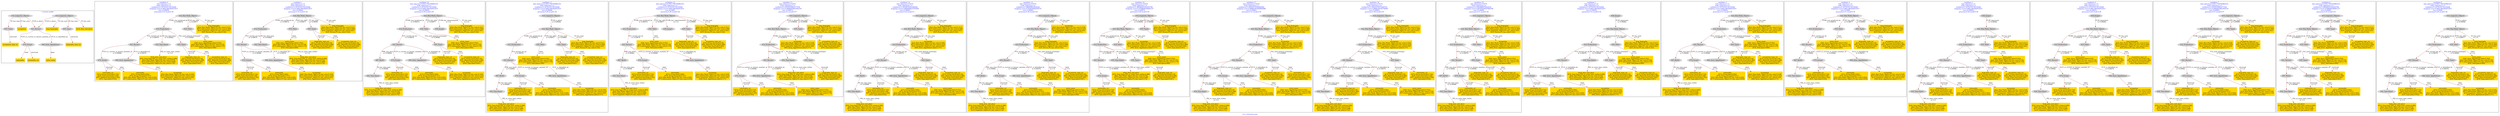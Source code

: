 digraph n0 {
fontcolor="blue"
remincross="true"
label="s11-s-19-artists.json"
subgraph cluster_0 {
label="1-correct model"
n2[style="filled",color="white",fillcolor="lightgray",label="E21_Person1"];
n3[style="filled",color="white",fillcolor="lightgray",label="E74_Group1"];
n4[style="filled",color="white",fillcolor="lightgray",label="E82_Actor_Appellation1"];
n5[style="filled",color="white",fillcolor="lightgray",label="E33_Linguistic_Object1"];
n6[style="filled",color="white",fillcolor="lightgray",label="E55_Type1"];
n7[shape="plaintext",style="filled",fillcolor="gold",label="birth_data_and_place"];
n8[shape="plaintext",style="filled",fillcolor="gold",label="long_biography"];
n9[style="filled",color="white",fillcolor="lightgray",label="E33_Linguistic_Object2"];
n10[style="filled",color="white",fillcolor="lightgray",label="E55_Type2"];
n11[shape="plaintext",style="filled",fillcolor="gold",label="occupation"];
n12[shape="plaintext",style="filled",fillcolor="gold",label="biography_type_uri"];
n13[shape="plaintext",style="filled",fillcolor="gold",label="occupation_type_uri"];
n14[shape="plaintext",style="filled",fillcolor="gold",label="nationality_uri"];
n15[shape="plaintext",style="filled",fillcolor="gold",label="nationality"];
n16[shape="plaintext",style="filled",fillcolor="gold",label="artist_name"];
}
subgraph cluster_1 {
label="candidate 0\nlink coherence:1.0\nnode coherence:1.0\nconfidence:0.3274153176155446\nmapping score:0.4841384392051815\ncost:14.99856\n-precision:0.33-recall:0.36"
n18[style="filled",color="white",fillcolor="lightgray",label="E12_Production1"];
n19[style="filled",color="white",fillcolor="lightgray",label="E21_Person1"];
n20[style="filled",color="white",fillcolor="lightgray",label="E52_Time-Span2"];
n21[style="filled",color="white",fillcolor="lightgray",label="E55_Type1"];
n22[style="filled",color="white",fillcolor="lightgray",label="E74_Group1"];
n23[style="filled",color="white",fillcolor="lightgray",label="E82_Actor_Appellation1"];
n24[style="filled",color="white",fillcolor="lightgray",label="E22_Man-Made_Object1"];
n25[style="filled",color="white",fillcolor="lightgray",label="E35_Title1"];
n26[shape="plaintext",style="filled",fillcolor="gold",label="biography_type_uri\n[E74_Group,classLink,0.34]\n[E57_Material,classLink,0.308]\n[E55_Type,classLink,0.305]\n[E55_Type,label,0.047]"];
n27[shape="plaintext",style="filled",fillcolor="gold",label="nationality_uri\n[E74_Group,classLink,0.716]\n[E55_Type,classLink,0.148]\n[E57_Material,classLink,0.104]\n[E55_Type,label,0.032]"];
n28[shape="plaintext",style="filled",fillcolor="gold",label="occupation\n[E22_Man-Made_Object,P3_has_note,0.318]\n[E73_Information_Object,P3_has_note,0.312]\n[E33_Linguistic_Object,P3_has_note,0.193]\n[E82_Actor_Appellation,label,0.177]"];
n29[shape="plaintext",style="filled",fillcolor="gold",label="occupation_type_uri\n[E74_Group,classLink,0.34]\n[E57_Material,classLink,0.308]\n[E55_Type,classLink,0.305]\n[E55_Type,label,0.047]"];
n30[shape="plaintext",style="filled",fillcolor="gold",label="long_biography\n[E22_Man-Made_Object,P3_has_note,0.311]\n[E73_Information_Object,P3_has_note,0.306]\n[E33_Linguistic_Object,P3_has_note,0.241]\n[E21_Person,P3_has_note,0.142]"];
n31[shape="plaintext",style="filled",fillcolor="gold",label="nationality\n[E74_Group,label,0.682]\n[E74_Group,classLink,0.211]\n[E22_Man-Made_Object,P3_has_note,0.054]\n[E73_Information_Object,P3_has_note,0.053]"];
n32[shape="plaintext",style="filled",fillcolor="gold",label="artist_name\n[E82_Actor_Appellation,label,0.552]\n[E22_Man-Made_Object,P3_has_note,0.179]\n[E73_Information_Object,P3_has_note,0.175]\n[E35_Title,label,0.095]"];
n33[shape="plaintext",style="filled",fillcolor="gold",label="birth_data_and_place\n[E52_Time-Span,P82_at_some_time_within,0.286]\n[E22_Man-Made_Object,P3_has_note,0.274]\n[E73_Information_Object,P3_has_note,0.268]\n[E33_Linguistic_Object,P3_has_note,0.172]"];
}
subgraph cluster_2 {
label="candidate 1\nlink coherence:1.0\nnode coherence:1.0\nconfidence:0.3274153176155446\nmapping score:0.4841384392051815\ncost:14.99862\n-precision:0.33-recall:0.36"
n35[style="filled",color="white",fillcolor="lightgray",label="E12_Production1"];
n36[style="filled",color="white",fillcolor="lightgray",label="E21_Person1"];
n37[style="filled",color="white",fillcolor="lightgray",label="E52_Time-Span2"];
n38[style="filled",color="white",fillcolor="lightgray",label="E74_Group1"];
n39[style="filled",color="white",fillcolor="lightgray",label="E82_Actor_Appellation1"];
n40[style="filled",color="white",fillcolor="lightgray",label="E22_Man-Made_Object1"];
n41[style="filled",color="white",fillcolor="lightgray",label="E35_Title1"];
n42[style="filled",color="white",fillcolor="lightgray",label="E55_Type2"];
n43[shape="plaintext",style="filled",fillcolor="gold",label="biography_type_uri\n[E74_Group,classLink,0.34]\n[E57_Material,classLink,0.308]\n[E55_Type,classLink,0.305]\n[E55_Type,label,0.047]"];
n44[shape="plaintext",style="filled",fillcolor="gold",label="nationality_uri\n[E74_Group,classLink,0.716]\n[E55_Type,classLink,0.148]\n[E57_Material,classLink,0.104]\n[E55_Type,label,0.032]"];
n45[shape="plaintext",style="filled",fillcolor="gold",label="occupation\n[E22_Man-Made_Object,P3_has_note,0.318]\n[E73_Information_Object,P3_has_note,0.312]\n[E33_Linguistic_Object,P3_has_note,0.193]\n[E82_Actor_Appellation,label,0.177]"];
n46[shape="plaintext",style="filled",fillcolor="gold",label="long_biography\n[E22_Man-Made_Object,P3_has_note,0.311]\n[E73_Information_Object,P3_has_note,0.306]\n[E33_Linguistic_Object,P3_has_note,0.241]\n[E21_Person,P3_has_note,0.142]"];
n47[shape="plaintext",style="filled",fillcolor="gold",label="nationality\n[E74_Group,label,0.682]\n[E74_Group,classLink,0.211]\n[E22_Man-Made_Object,P3_has_note,0.054]\n[E73_Information_Object,P3_has_note,0.053]"];
n48[shape="plaintext",style="filled",fillcolor="gold",label="artist_name\n[E82_Actor_Appellation,label,0.552]\n[E22_Man-Made_Object,P3_has_note,0.179]\n[E73_Information_Object,P3_has_note,0.175]\n[E35_Title,label,0.095]"];
n49[shape="plaintext",style="filled",fillcolor="gold",label="birth_data_and_place\n[E52_Time-Span,P82_at_some_time_within,0.286]\n[E22_Man-Made_Object,P3_has_note,0.274]\n[E73_Information_Object,P3_has_note,0.268]\n[E33_Linguistic_Object,P3_has_note,0.172]"];
n50[shape="plaintext",style="filled",fillcolor="gold",label="occupation_type_uri\n[E74_Group,classLink,0.34]\n[E57_Material,classLink,0.308]\n[E55_Type,classLink,0.305]\n[E55_Type,label,0.047]"];
}
subgraph cluster_3 {
label="candidate 10\nlink coherence:0.9411764705882353\nnode coherence:1.0\nconfidence:0.3274153176155446\nmapping score:0.4841384392051815\ncost:16.99844\n-precision:0.29-recall:0.36"
n52[style="filled",color="white",fillcolor="lightgray",label="E12_Production1"];
n53[style="filled",color="white",fillcolor="lightgray",label="E21_Person1"];
n54[style="filled",color="white",fillcolor="lightgray",label="E55_Type1"];
n55[style="filled",color="white",fillcolor="lightgray",label="E67_Birth1"];
n56[style="filled",color="white",fillcolor="lightgray",label="E74_Group1"];
n57[style="filled",color="white",fillcolor="lightgray",label="E82_Actor_Appellation1"];
n58[style="filled",color="white",fillcolor="lightgray",label="E22_Man-Made_Object1"];
n59[style="filled",color="white",fillcolor="lightgray",label="E35_Title1"];
n60[style="filled",color="white",fillcolor="lightgray",label="E38_Image1"];
n61[style="filled",color="white",fillcolor="lightgray",label="E52_Time-Span1"];
n62[shape="plaintext",style="filled",fillcolor="gold",label="biography_type_uri\n[E74_Group,classLink,0.34]\n[E57_Material,classLink,0.308]\n[E55_Type,classLink,0.305]\n[E55_Type,label,0.047]"];
n63[shape="plaintext",style="filled",fillcolor="gold",label="birth_data_and_place\n[E52_Time-Span,P82_at_some_time_within,0.286]\n[E22_Man-Made_Object,P3_has_note,0.274]\n[E73_Information_Object,P3_has_note,0.268]\n[E33_Linguistic_Object,P3_has_note,0.172]"];
n64[shape="plaintext",style="filled",fillcolor="gold",label="nationality_uri\n[E74_Group,classLink,0.716]\n[E55_Type,classLink,0.148]\n[E57_Material,classLink,0.104]\n[E55_Type,label,0.032]"];
n65[shape="plaintext",style="filled",fillcolor="gold",label="occupation\n[E22_Man-Made_Object,P3_has_note,0.318]\n[E73_Information_Object,P3_has_note,0.312]\n[E33_Linguistic_Object,P3_has_note,0.193]\n[E82_Actor_Appellation,label,0.177]"];
n66[shape="plaintext",style="filled",fillcolor="gold",label="occupation_type_uri\n[E74_Group,classLink,0.34]\n[E57_Material,classLink,0.308]\n[E55_Type,classLink,0.305]\n[E55_Type,label,0.047]"];
n67[shape="plaintext",style="filled",fillcolor="gold",label="long_biography\n[E22_Man-Made_Object,P3_has_note,0.311]\n[E73_Information_Object,P3_has_note,0.306]\n[E33_Linguistic_Object,P3_has_note,0.241]\n[E21_Person,P3_has_note,0.142]"];
n68[shape="plaintext",style="filled",fillcolor="gold",label="nationality\n[E74_Group,label,0.682]\n[E74_Group,classLink,0.211]\n[E22_Man-Made_Object,P3_has_note,0.054]\n[E73_Information_Object,P3_has_note,0.053]"];
n69[shape="plaintext",style="filled",fillcolor="gold",label="artist_name\n[E82_Actor_Appellation,label,0.552]\n[E22_Man-Made_Object,P3_has_note,0.179]\n[E73_Information_Object,P3_has_note,0.175]\n[E35_Title,label,0.095]"];
}
subgraph cluster_4 {
label="candidate 11\nlink coherence:0.9411764705882353\nnode coherence:1.0\nconfidence:0.3274153176155446\nmapping score:0.4841384392051815\ncost:16.99846\n-precision:0.29-recall:0.36"
n71[style="filled",color="white",fillcolor="lightgray",label="E12_Production1"];
n72[style="filled",color="white",fillcolor="lightgray",label="E21_Person1"];
n73[style="filled",color="white",fillcolor="lightgray",label="E67_Birth1"];
n74[style="filled",color="white",fillcolor="lightgray",label="E74_Group1"];
n75[style="filled",color="white",fillcolor="lightgray",label="E82_Actor_Appellation1"];
n76[style="filled",color="white",fillcolor="lightgray",label="E22_Man-Made_Object1"];
n77[style="filled",color="white",fillcolor="lightgray",label="E35_Title1"];
n78[style="filled",color="white",fillcolor="lightgray",label="E55_Type2"];
n79[style="filled",color="white",fillcolor="lightgray",label="E33_Linguistic_Object2"];
n80[style="filled",color="white",fillcolor="lightgray",label="E52_Time-Span1"];
n81[shape="plaintext",style="filled",fillcolor="gold",label="biography_type_uri\n[E74_Group,classLink,0.34]\n[E57_Material,classLink,0.308]\n[E55_Type,classLink,0.305]\n[E55_Type,label,0.047]"];
n82[shape="plaintext",style="filled",fillcolor="gold",label="birth_data_and_place\n[E52_Time-Span,P82_at_some_time_within,0.286]\n[E22_Man-Made_Object,P3_has_note,0.274]\n[E73_Information_Object,P3_has_note,0.268]\n[E33_Linguistic_Object,P3_has_note,0.172]"];
n83[shape="plaintext",style="filled",fillcolor="gold",label="nationality_uri\n[E74_Group,classLink,0.716]\n[E55_Type,classLink,0.148]\n[E57_Material,classLink,0.104]\n[E55_Type,label,0.032]"];
n84[shape="plaintext",style="filled",fillcolor="gold",label="occupation\n[E22_Man-Made_Object,P3_has_note,0.318]\n[E73_Information_Object,P3_has_note,0.312]\n[E33_Linguistic_Object,P3_has_note,0.193]\n[E82_Actor_Appellation,label,0.177]"];
n85[shape="plaintext",style="filled",fillcolor="gold",label="long_biography\n[E22_Man-Made_Object,P3_has_note,0.311]\n[E73_Information_Object,P3_has_note,0.306]\n[E33_Linguistic_Object,P3_has_note,0.241]\n[E21_Person,P3_has_note,0.142]"];
n86[shape="plaintext",style="filled",fillcolor="gold",label="nationality\n[E74_Group,label,0.682]\n[E74_Group,classLink,0.211]\n[E22_Man-Made_Object,P3_has_note,0.054]\n[E73_Information_Object,P3_has_note,0.053]"];
n87[shape="plaintext",style="filled",fillcolor="gold",label="artist_name\n[E82_Actor_Appellation,label,0.552]\n[E22_Man-Made_Object,P3_has_note,0.179]\n[E73_Information_Object,P3_has_note,0.175]\n[E35_Title,label,0.095]"];
n88[shape="plaintext",style="filled",fillcolor="gold",label="occupation_type_uri\n[E74_Group,classLink,0.34]\n[E57_Material,classLink,0.308]\n[E55_Type,classLink,0.305]\n[E55_Type,label,0.047]"];
}
subgraph cluster_5 {
label="candidate 12\nlink coherence:0.9411764705882353\nnode coherence:1.0\nconfidence:0.3274153176155446\nmapping score:0.4841384392051815\ncost:16.9985\n-precision:0.29-recall:0.36"
n90[style="filled",color="white",fillcolor="lightgray",label="E12_Production1"];
n91[style="filled",color="white",fillcolor="lightgray",label="E21_Person1"];
n92[style="filled",color="white",fillcolor="lightgray",label="E67_Birth1"];
n93[style="filled",color="white",fillcolor="lightgray",label="E74_Group1"];
n94[style="filled",color="white",fillcolor="lightgray",label="E82_Actor_Appellation1"];
n95[style="filled",color="white",fillcolor="lightgray",label="E22_Man-Made_Object1"];
n96[style="filled",color="white",fillcolor="lightgray",label="E35_Title1"];
n97[style="filled",color="white",fillcolor="lightgray",label="E38_Image1"];
n98[style="filled",color="white",fillcolor="lightgray",label="E55_Type2"];
n99[style="filled",color="white",fillcolor="lightgray",label="E52_Time-Span1"];
n100[shape="plaintext",style="filled",fillcolor="gold",label="biography_type_uri\n[E74_Group,classLink,0.34]\n[E57_Material,classLink,0.308]\n[E55_Type,classLink,0.305]\n[E55_Type,label,0.047]"];
n101[shape="plaintext",style="filled",fillcolor="gold",label="birth_data_and_place\n[E52_Time-Span,P82_at_some_time_within,0.286]\n[E22_Man-Made_Object,P3_has_note,0.274]\n[E73_Information_Object,P3_has_note,0.268]\n[E33_Linguistic_Object,P3_has_note,0.172]"];
n102[shape="plaintext",style="filled",fillcolor="gold",label="nationality_uri\n[E74_Group,classLink,0.716]\n[E55_Type,classLink,0.148]\n[E57_Material,classLink,0.104]\n[E55_Type,label,0.032]"];
n103[shape="plaintext",style="filled",fillcolor="gold",label="occupation\n[E22_Man-Made_Object,P3_has_note,0.318]\n[E73_Information_Object,P3_has_note,0.312]\n[E33_Linguistic_Object,P3_has_note,0.193]\n[E82_Actor_Appellation,label,0.177]"];
n104[shape="plaintext",style="filled",fillcolor="gold",label="long_biography\n[E22_Man-Made_Object,P3_has_note,0.311]\n[E73_Information_Object,P3_has_note,0.306]\n[E33_Linguistic_Object,P3_has_note,0.241]\n[E21_Person,P3_has_note,0.142]"];
n105[shape="plaintext",style="filled",fillcolor="gold",label="nationality\n[E74_Group,label,0.682]\n[E74_Group,classLink,0.211]\n[E22_Man-Made_Object,P3_has_note,0.054]\n[E73_Information_Object,P3_has_note,0.053]"];
n106[shape="plaintext",style="filled",fillcolor="gold",label="artist_name\n[E82_Actor_Appellation,label,0.552]\n[E22_Man-Made_Object,P3_has_note,0.179]\n[E73_Information_Object,P3_has_note,0.175]\n[E35_Title,label,0.095]"];
n107[shape="plaintext",style="filled",fillcolor="gold",label="occupation_type_uri\n[E74_Group,classLink,0.34]\n[E57_Material,classLink,0.308]\n[E55_Type,classLink,0.305]\n[E55_Type,label,0.047]"];
}
subgraph cluster_6 {
label="candidate 13\nlink coherence:0.9375\nnode coherence:1.0\nconfidence:0.4255010983277554\nmapping score:0.4960003661092518\ncost:15.99873\n-precision:0.5-recall:0.57"
n109[style="filled",color="white",fillcolor="lightgray",label="E12_Production1"];
n110[style="filled",color="white",fillcolor="lightgray",label="E21_Person1"];
n111[style="filled",color="white",fillcolor="lightgray",label="E52_Time-Span2"];
n112[style="filled",color="white",fillcolor="lightgray",label="E55_Type1"];
n113[style="filled",color="white",fillcolor="lightgray",label="E74_Group1"];
n114[style="filled",color="white",fillcolor="lightgray",label="E82_Actor_Appellation1"];
n115[style="filled",color="white",fillcolor="lightgray",label="E22_Man-Made_Object1"];
n116[style="filled",color="white",fillcolor="lightgray",label="E33_Linguistic_Object2"];
n117[style="filled",color="white",fillcolor="lightgray",label="E55_Type2"];
n118[shape="plaintext",style="filled",fillcolor="gold",label="biography_type_uri\n[E74_Group,classLink,0.34]\n[E57_Material,classLink,0.308]\n[E55_Type,classLink,0.305]\n[E55_Type,label,0.047]"];
n119[shape="plaintext",style="filled",fillcolor="gold",label="occupation_type_uri\n[E74_Group,classLink,0.34]\n[E57_Material,classLink,0.308]\n[E55_Type,classLink,0.305]\n[E55_Type,label,0.047]"];
n120[shape="plaintext",style="filled",fillcolor="gold",label="artist_name\n[E82_Actor_Appellation,label,0.552]\n[E22_Man-Made_Object,P3_has_note,0.179]\n[E73_Information_Object,P3_has_note,0.175]\n[E35_Title,label,0.095]"];
n121[shape="plaintext",style="filled",fillcolor="gold",label="nationality_uri\n[E74_Group,classLink,0.716]\n[E55_Type,classLink,0.148]\n[E57_Material,classLink,0.104]\n[E55_Type,label,0.032]"];
n122[shape="plaintext",style="filled",fillcolor="gold",label="occupation\n[E22_Man-Made_Object,P3_has_note,0.318]\n[E73_Information_Object,P3_has_note,0.312]\n[E33_Linguistic_Object,P3_has_note,0.193]\n[E82_Actor_Appellation,label,0.177]"];
n123[shape="plaintext",style="filled",fillcolor="gold",label="nationality\n[E74_Group,label,0.682]\n[E74_Group,classLink,0.211]\n[E22_Man-Made_Object,P3_has_note,0.054]\n[E73_Information_Object,P3_has_note,0.053]"];
n124[shape="plaintext",style="filled",fillcolor="gold",label="birth_data_and_place\n[E52_Time-Span,P82_at_some_time_within,0.286]\n[E22_Man-Made_Object,P3_has_note,0.274]\n[E73_Information_Object,P3_has_note,0.268]\n[E33_Linguistic_Object,P3_has_note,0.172]"];
n125[shape="plaintext",style="filled",fillcolor="gold",label="long_biography\n[E22_Man-Made_Object,P3_has_note,0.311]\n[E73_Information_Object,P3_has_note,0.306]\n[E33_Linguistic_Object,P3_has_note,0.241]\n[E21_Person,P3_has_note,0.142]"];
}
subgraph cluster_7 {
label="candidate 14\nlink coherence:0.9375\nnode coherence:1.0\nconfidence:0.3932875244380206\nmapping score:0.5060958414793402\ncost:15.99863\n-precision:0.44-recall:0.5"
n127[style="filled",color="white",fillcolor="lightgray",label="E12_Production1"];
n128[style="filled",color="white",fillcolor="lightgray",label="E21_Person1"];
n129[style="filled",color="white",fillcolor="lightgray",label="E55_Type1"];
n130[style="filled",color="white",fillcolor="lightgray",label="E67_Birth1"];
n131[style="filled",color="white",fillcolor="lightgray",label="E74_Group1"];
n132[style="filled",color="white",fillcolor="lightgray",label="E82_Actor_Appellation1"];
n133[style="filled",color="white",fillcolor="lightgray",label="E22_Man-Made_Object1"];
n134[style="filled",color="white",fillcolor="lightgray",label="E33_Linguistic_Object2"];
n135[style="filled",color="white",fillcolor="lightgray",label="E52_Time-Span1"];
n136[shape="plaintext",style="filled",fillcolor="gold",label="biography_type_uri\n[E74_Group,classLink,0.34]\n[E57_Material,classLink,0.308]\n[E55_Type,classLink,0.305]\n[E55_Type,label,0.047]"];
n137[shape="plaintext",style="filled",fillcolor="gold",label="birth_data_and_place\n[E52_Time-Span,P82_at_some_time_within,0.286]\n[E22_Man-Made_Object,P3_has_note,0.274]\n[E73_Information_Object,P3_has_note,0.268]\n[E33_Linguistic_Object,P3_has_note,0.172]"];
n138[shape="plaintext",style="filled",fillcolor="gold",label="artist_name\n[E82_Actor_Appellation,label,0.552]\n[E22_Man-Made_Object,P3_has_note,0.179]\n[E73_Information_Object,P3_has_note,0.175]\n[E35_Title,label,0.095]"];
n139[shape="plaintext",style="filled",fillcolor="gold",label="nationality_uri\n[E74_Group,classLink,0.716]\n[E55_Type,classLink,0.148]\n[E57_Material,classLink,0.104]\n[E55_Type,label,0.032]"];
n140[shape="plaintext",style="filled",fillcolor="gold",label="occupation_type_uri\n[E74_Group,classLink,0.34]\n[E57_Material,classLink,0.308]\n[E55_Type,classLink,0.305]\n[E55_Type,label,0.047]"];
n141[shape="plaintext",style="filled",fillcolor="gold",label="occupation\n[E22_Man-Made_Object,P3_has_note,0.318]\n[E73_Information_Object,P3_has_note,0.312]\n[E33_Linguistic_Object,P3_has_note,0.193]\n[E82_Actor_Appellation,label,0.177]"];
n142[shape="plaintext",style="filled",fillcolor="gold",label="nationality\n[E74_Group,label,0.682]\n[E74_Group,classLink,0.211]\n[E22_Man-Made_Object,P3_has_note,0.054]\n[E73_Information_Object,P3_has_note,0.053]"];
n143[shape="plaintext",style="filled",fillcolor="gold",label="long_biography\n[E22_Man-Made_Object,P3_has_note,0.311]\n[E73_Information_Object,P3_has_note,0.306]\n[E33_Linguistic_Object,P3_has_note,0.241]\n[E21_Person,P3_has_note,0.142]"];
}
subgraph cluster_8 {
label="candidate 15\nlink coherence:0.9375\nnode coherence:1.0\nconfidence:0.386450833634241\nmapping score:0.503816944544747\ncost:15.99863\n-precision:0.38-recall:0.43"
n145[style="filled",color="white",fillcolor="lightgray",label="E12_Production1"];
n146[style="filled",color="white",fillcolor="lightgray",label="E21_Person1"];
n147[style="filled",color="white",fillcolor="lightgray",label="E55_Type1"];
n148[style="filled",color="white",fillcolor="lightgray",label="E67_Birth1"];
n149[style="filled",color="white",fillcolor="lightgray",label="E74_Group1"];
n150[style="filled",color="white",fillcolor="lightgray",label="E82_Actor_Appellation1"];
n151[style="filled",color="white",fillcolor="lightgray",label="E22_Man-Made_Object1"];
n152[style="filled",color="white",fillcolor="lightgray",label="E33_Linguistic_Object2"];
n153[style="filled",color="white",fillcolor="lightgray",label="E52_Time-Span1"];
n154[shape="plaintext",style="filled",fillcolor="gold",label="biography_type_uri\n[E74_Group,classLink,0.34]\n[E57_Material,classLink,0.308]\n[E55_Type,classLink,0.305]\n[E55_Type,label,0.047]"];
n155[shape="plaintext",style="filled",fillcolor="gold",label="birth_data_and_place\n[E52_Time-Span,P82_at_some_time_within,0.286]\n[E22_Man-Made_Object,P3_has_note,0.274]\n[E73_Information_Object,P3_has_note,0.268]\n[E33_Linguistic_Object,P3_has_note,0.172]"];
n156[shape="plaintext",style="filled",fillcolor="gold",label="artist_name\n[E82_Actor_Appellation,label,0.552]\n[E22_Man-Made_Object,P3_has_note,0.179]\n[E73_Information_Object,P3_has_note,0.175]\n[E35_Title,label,0.095]"];
n157[shape="plaintext",style="filled",fillcolor="gold",label="nationality_uri\n[E74_Group,classLink,0.716]\n[E55_Type,classLink,0.148]\n[E57_Material,classLink,0.104]\n[E55_Type,label,0.032]"];
n158[shape="plaintext",style="filled",fillcolor="gold",label="occupation_type_uri\n[E74_Group,classLink,0.34]\n[E57_Material,classLink,0.308]\n[E55_Type,classLink,0.305]\n[E55_Type,label,0.047]"];
n159[shape="plaintext",style="filled",fillcolor="gold",label="long_biography\n[E22_Man-Made_Object,P3_has_note,0.311]\n[E73_Information_Object,P3_has_note,0.306]\n[E33_Linguistic_Object,P3_has_note,0.241]\n[E21_Person,P3_has_note,0.142]"];
n160[shape="plaintext",style="filled",fillcolor="gold",label="nationality\n[E74_Group,label,0.682]\n[E74_Group,classLink,0.211]\n[E22_Man-Made_Object,P3_has_note,0.054]\n[E73_Information_Object,P3_has_note,0.053]"];
n161[shape="plaintext",style="filled",fillcolor="gold",label="occupation\n[E22_Man-Made_Object,P3_has_note,0.318]\n[E73_Information_Object,P3_has_note,0.312]\n[E33_Linguistic_Object,P3_has_note,0.193]\n[E82_Actor_Appellation,label,0.177]"];
}
subgraph cluster_9 {
label="candidate 16\nlink coherence:0.9375\nnode coherence:1.0\nconfidence:0.36838243182493796\nmapping score:0.4769608106083127\ncost:15.99874\n-precision:0.38-recall:0.43"
n163[style="filled",color="white",fillcolor="lightgray",label="E12_Production1"];
n164[style="filled",color="white",fillcolor="lightgray",label="E21_Person1"];
n165[style="filled",color="white",fillcolor="lightgray",label="E52_Time-Span2"];
n166[style="filled",color="white",fillcolor="lightgray",label="E55_Type1"];
n167[style="filled",color="white",fillcolor="lightgray",label="E74_Group1"];
n168[style="filled",color="white",fillcolor="lightgray",label="E22_Man-Made_Object1"];
n169[style="filled",color="white",fillcolor="lightgray",label="E35_Title1"];
n170[style="filled",color="white",fillcolor="lightgray",label="E33_Linguistic_Object2"];
n171[style="filled",color="white",fillcolor="lightgray",label="E55_Type2"];
n172[shape="plaintext",style="filled",fillcolor="gold",label="biography_type_uri\n[E74_Group,classLink,0.34]\n[E57_Material,classLink,0.308]\n[E55_Type,classLink,0.305]\n[E55_Type,label,0.047]"];
n173[shape="plaintext",style="filled",fillcolor="gold",label="occupation_type_uri\n[E74_Group,classLink,0.34]\n[E57_Material,classLink,0.308]\n[E55_Type,classLink,0.305]\n[E55_Type,label,0.047]"];
n174[shape="plaintext",style="filled",fillcolor="gold",label="nationality_uri\n[E74_Group,classLink,0.716]\n[E55_Type,classLink,0.148]\n[E57_Material,classLink,0.104]\n[E55_Type,label,0.032]"];
n175[shape="plaintext",style="filled",fillcolor="gold",label="occupation\n[E22_Man-Made_Object,P3_has_note,0.318]\n[E73_Information_Object,P3_has_note,0.312]\n[E33_Linguistic_Object,P3_has_note,0.193]\n[E82_Actor_Appellation,label,0.177]"];
n176[shape="plaintext",style="filled",fillcolor="gold",label="nationality\n[E74_Group,label,0.682]\n[E74_Group,classLink,0.211]\n[E22_Man-Made_Object,P3_has_note,0.054]\n[E73_Information_Object,P3_has_note,0.053]"];
n177[shape="plaintext",style="filled",fillcolor="gold",label="artist_name\n[E82_Actor_Appellation,label,0.552]\n[E22_Man-Made_Object,P3_has_note,0.179]\n[E73_Information_Object,P3_has_note,0.175]\n[E35_Title,label,0.095]"];
n178[shape="plaintext",style="filled",fillcolor="gold",label="birth_data_and_place\n[E52_Time-Span,P82_at_some_time_within,0.286]\n[E22_Man-Made_Object,P3_has_note,0.274]\n[E73_Information_Object,P3_has_note,0.268]\n[E33_Linguistic_Object,P3_has_note,0.172]"];
n179[shape="plaintext",style="filled",fillcolor="gold",label="long_biography\n[E22_Man-Made_Object,P3_has_note,0.311]\n[E73_Information_Object,P3_has_note,0.306]\n[E33_Linguistic_Object,P3_has_note,0.241]\n[E21_Person,P3_has_note,0.142]"];
}
subgraph cluster_10 {
label="candidate 17\nlink coherence:0.9375\nnode coherence:1.0\nconfidence:0.34443275540684964\nmapping score:0.48981091846894986\ncost:15.99863\n-precision:0.31-recall:0.36"
n181[style="filled",color="white",fillcolor="lightgray",label="E12_Production1"];
n182[style="filled",color="white",fillcolor="lightgray",label="E21_Person1"];
n183[style="filled",color="white",fillcolor="lightgray",label="E55_Type1"];
n184[style="filled",color="white",fillcolor="lightgray",label="E67_Birth1"];
n185[style="filled",color="white",fillcolor="lightgray",label="E74_Group1"];
n186[style="filled",color="white",fillcolor="lightgray",label="E82_Actor_Appellation1"];
n187[style="filled",color="white",fillcolor="lightgray",label="E22_Man-Made_Object1"];
n188[style="filled",color="white",fillcolor="lightgray",label="E33_Linguistic_Object2"];
n189[style="filled",color="white",fillcolor="lightgray",label="E52_Time-Span1"];
n190[shape="plaintext",style="filled",fillcolor="gold",label="occupation_type_uri\n[E74_Group,classLink,0.34]\n[E57_Material,classLink,0.308]\n[E55_Type,classLink,0.305]\n[E55_Type,label,0.047]"];
n191[shape="plaintext",style="filled",fillcolor="gold",label="birth_data_and_place\n[E52_Time-Span,P82_at_some_time_within,0.286]\n[E22_Man-Made_Object,P3_has_note,0.274]\n[E73_Information_Object,P3_has_note,0.268]\n[E33_Linguistic_Object,P3_has_note,0.172]"];
n192[shape="plaintext",style="filled",fillcolor="gold",label="artist_name\n[E82_Actor_Appellation,label,0.552]\n[E22_Man-Made_Object,P3_has_note,0.179]\n[E73_Information_Object,P3_has_note,0.175]\n[E35_Title,label,0.095]"];
n193[shape="plaintext",style="filled",fillcolor="gold",label="biography_type_uri\n[E74_Group,classLink,0.34]\n[E57_Material,classLink,0.308]\n[E55_Type,classLink,0.305]\n[E55_Type,label,0.047]"];
n194[shape="plaintext",style="filled",fillcolor="gold",label="nationality_uri\n[E74_Group,classLink,0.716]\n[E55_Type,classLink,0.148]\n[E57_Material,classLink,0.104]\n[E55_Type,label,0.032]"];
n195[shape="plaintext",style="filled",fillcolor="gold",label="occupation\n[E22_Man-Made_Object,P3_has_note,0.318]\n[E73_Information_Object,P3_has_note,0.312]\n[E33_Linguistic_Object,P3_has_note,0.193]\n[E82_Actor_Appellation,label,0.177]"];
n196[shape="plaintext",style="filled",fillcolor="gold",label="nationality\n[E74_Group,label,0.682]\n[E74_Group,classLink,0.211]\n[E22_Man-Made_Object,P3_has_note,0.054]\n[E73_Information_Object,P3_has_note,0.053]"];
n197[shape="plaintext",style="filled",fillcolor="gold",label="long_biography\n[E22_Man-Made_Object,P3_has_note,0.311]\n[E73_Information_Object,P3_has_note,0.306]\n[E33_Linguistic_Object,P3_has_note,0.241]\n[E21_Person,P3_has_note,0.142]"];
}
subgraph cluster_11 {
label="candidate 18\nlink coherence:0.9375\nnode coherence:1.0\nconfidence:0.34443274972409743\nmapping score:0.4898109165746991\ncost:15.99863\n-precision:0.38-recall:0.43"
n199[style="filled",color="white",fillcolor="lightgray",label="E12_Production1"];
n200[style="filled",color="white",fillcolor="lightgray",label="E21_Person1"];
n201[style="filled",color="white",fillcolor="lightgray",label="E55_Type1"];
n202[style="filled",color="white",fillcolor="lightgray",label="E67_Birth1"];
n203[style="filled",color="white",fillcolor="lightgray",label="E74_Group1"];
n204[style="filled",color="white",fillcolor="lightgray",label="E82_Actor_Appellation1"];
n205[style="filled",color="white",fillcolor="lightgray",label="E22_Man-Made_Object1"];
n206[style="filled",color="white",fillcolor="lightgray",label="E33_Linguistic_Object2"];
n207[style="filled",color="white",fillcolor="lightgray",label="E52_Time-Span1"];
n208[shape="plaintext",style="filled",fillcolor="gold",label="biography_type_uri\n[E74_Group,classLink,0.34]\n[E57_Material,classLink,0.308]\n[E55_Type,classLink,0.305]\n[E55_Type,label,0.047]"];
n209[shape="plaintext",style="filled",fillcolor="gold",label="birth_data_and_place\n[E52_Time-Span,P82_at_some_time_within,0.286]\n[E22_Man-Made_Object,P3_has_note,0.274]\n[E73_Information_Object,P3_has_note,0.268]\n[E33_Linguistic_Object,P3_has_note,0.172]"];
n210[shape="plaintext",style="filled",fillcolor="gold",label="artist_name\n[E82_Actor_Appellation,label,0.552]\n[E22_Man-Made_Object,P3_has_note,0.179]\n[E73_Information_Object,P3_has_note,0.175]\n[E35_Title,label,0.095]"];
n211[shape="plaintext",style="filled",fillcolor="gold",label="occupation_type_uri\n[E74_Group,classLink,0.34]\n[E57_Material,classLink,0.308]\n[E55_Type,classLink,0.305]\n[E55_Type,label,0.047]"];
n212[shape="plaintext",style="filled",fillcolor="gold",label="nationality_uri\n[E74_Group,classLink,0.716]\n[E55_Type,classLink,0.148]\n[E57_Material,classLink,0.104]\n[E55_Type,label,0.032]"];
n213[shape="plaintext",style="filled",fillcolor="gold",label="occupation\n[E22_Man-Made_Object,P3_has_note,0.318]\n[E73_Information_Object,P3_has_note,0.312]\n[E33_Linguistic_Object,P3_has_note,0.193]\n[E82_Actor_Appellation,label,0.177]"];
n214[shape="plaintext",style="filled",fillcolor="gold",label="nationality\n[E74_Group,label,0.682]\n[E74_Group,classLink,0.211]\n[E22_Man-Made_Object,P3_has_note,0.054]\n[E73_Information_Object,P3_has_note,0.053]"];
n215[shape="plaintext",style="filled",fillcolor="gold",label="long_biography\n[E22_Man-Made_Object,P3_has_note,0.311]\n[E73_Information_Object,P3_has_note,0.306]\n[E33_Linguistic_Object,P3_has_note,0.241]\n[E21_Person,P3_has_note,0.142]"];
}
subgraph cluster_12 {
label="candidate 19\nlink coherence:0.9375\nnode coherence:1.0\nconfidence:0.3361688579352032\nmapping score:0.48705628597840106\ncost:15.99864\n-precision:0.31-recall:0.36"
n217[style="filled",color="white",fillcolor="lightgray",label="E12_Production1"];
n218[style="filled",color="white",fillcolor="lightgray",label="E21_Person1"];
n219[style="filled",color="white",fillcolor="lightgray",label="E55_Type1"];
n220[style="filled",color="white",fillcolor="lightgray",label="E67_Birth1"];
n221[style="filled",color="white",fillcolor="lightgray",label="E74_Group1"];
n222[style="filled",color="white",fillcolor="lightgray",label="E22_Man-Made_Object1"];
n223[style="filled",color="white",fillcolor="lightgray",label="E35_Title1"];
n224[style="filled",color="white",fillcolor="lightgray",label="E33_Linguistic_Object2"];
n225[style="filled",color="white",fillcolor="lightgray",label="E52_Time-Span1"];
n226[shape="plaintext",style="filled",fillcolor="gold",label="biography_type_uri\n[E74_Group,classLink,0.34]\n[E57_Material,classLink,0.308]\n[E55_Type,classLink,0.305]\n[E55_Type,label,0.047]"];
n227[shape="plaintext",style="filled",fillcolor="gold",label="birth_data_and_place\n[E52_Time-Span,P82_at_some_time_within,0.286]\n[E22_Man-Made_Object,P3_has_note,0.274]\n[E73_Information_Object,P3_has_note,0.268]\n[E33_Linguistic_Object,P3_has_note,0.172]"];
n228[shape="plaintext",style="filled",fillcolor="gold",label="nationality_uri\n[E74_Group,classLink,0.716]\n[E55_Type,classLink,0.148]\n[E57_Material,classLink,0.104]\n[E55_Type,label,0.032]"];
n229[shape="plaintext",style="filled",fillcolor="gold",label="occupation_type_uri\n[E74_Group,classLink,0.34]\n[E57_Material,classLink,0.308]\n[E55_Type,classLink,0.305]\n[E55_Type,label,0.047]"];
n230[shape="plaintext",style="filled",fillcolor="gold",label="occupation\n[E22_Man-Made_Object,P3_has_note,0.318]\n[E73_Information_Object,P3_has_note,0.312]\n[E33_Linguistic_Object,P3_has_note,0.193]\n[E82_Actor_Appellation,label,0.177]"];
n231[shape="plaintext",style="filled",fillcolor="gold",label="nationality\n[E74_Group,label,0.682]\n[E74_Group,classLink,0.211]\n[E22_Man-Made_Object,P3_has_note,0.054]\n[E73_Information_Object,P3_has_note,0.053]"];
n232[shape="plaintext",style="filled",fillcolor="gold",label="artist_name\n[E82_Actor_Appellation,label,0.552]\n[E22_Man-Made_Object,P3_has_note,0.179]\n[E73_Information_Object,P3_has_note,0.175]\n[E35_Title,label,0.095]"];
n233[shape="plaintext",style="filled",fillcolor="gold",label="long_biography\n[E22_Man-Made_Object,P3_has_note,0.311]\n[E73_Information_Object,P3_has_note,0.306]\n[E33_Linguistic_Object,P3_has_note,0.241]\n[E21_Person,P3_has_note,0.142]"];
}
subgraph cluster_13 {
label="candidate 2\nlink coherence:1.0\nnode coherence:1.0\nconfidence:0.3274153176155446\nmapping score:0.4841384392051815\ncost:15.99838\n-precision:0.31-recall:0.36"
n235[style="filled",color="white",fillcolor="lightgray",label="E12_Production1"];
n236[style="filled",color="white",fillcolor="lightgray",label="E21_Person1"];
n237[style="filled",color="white",fillcolor="lightgray",label="E52_Time-Span2"];
n238[style="filled",color="white",fillcolor="lightgray",label="E55_Type1"];
n239[style="filled",color="white",fillcolor="lightgray",label="E74_Group1"];
n240[style="filled",color="white",fillcolor="lightgray",label="E82_Actor_Appellation1"];
n241[style="filled",color="white",fillcolor="lightgray",label="E22_Man-Made_Object1"];
n242[style="filled",color="white",fillcolor="lightgray",label="E35_Title1"];
n243[style="filled",color="white",fillcolor="lightgray",label="E38_Image1"];
n244[shape="plaintext",style="filled",fillcolor="gold",label="biography_type_uri\n[E74_Group,classLink,0.34]\n[E57_Material,classLink,0.308]\n[E55_Type,classLink,0.305]\n[E55_Type,label,0.047]"];
n245[shape="plaintext",style="filled",fillcolor="gold",label="nationality_uri\n[E74_Group,classLink,0.716]\n[E55_Type,classLink,0.148]\n[E57_Material,classLink,0.104]\n[E55_Type,label,0.032]"];
n246[shape="plaintext",style="filled",fillcolor="gold",label="occupation\n[E22_Man-Made_Object,P3_has_note,0.318]\n[E73_Information_Object,P3_has_note,0.312]\n[E33_Linguistic_Object,P3_has_note,0.193]\n[E82_Actor_Appellation,label,0.177]"];
n247[shape="plaintext",style="filled",fillcolor="gold",label="occupation_type_uri\n[E74_Group,classLink,0.34]\n[E57_Material,classLink,0.308]\n[E55_Type,classLink,0.305]\n[E55_Type,label,0.047]"];
n248[shape="plaintext",style="filled",fillcolor="gold",label="long_biography\n[E22_Man-Made_Object,P3_has_note,0.311]\n[E73_Information_Object,P3_has_note,0.306]\n[E33_Linguistic_Object,P3_has_note,0.241]\n[E21_Person,P3_has_note,0.142]"];
n249[shape="plaintext",style="filled",fillcolor="gold",label="nationality\n[E74_Group,label,0.682]\n[E74_Group,classLink,0.211]\n[E22_Man-Made_Object,P3_has_note,0.054]\n[E73_Information_Object,P3_has_note,0.053]"];
n250[shape="plaintext",style="filled",fillcolor="gold",label="artist_name\n[E82_Actor_Appellation,label,0.552]\n[E22_Man-Made_Object,P3_has_note,0.179]\n[E73_Information_Object,P3_has_note,0.175]\n[E35_Title,label,0.095]"];
n251[shape="plaintext",style="filled",fillcolor="gold",label="birth_data_and_place\n[E52_Time-Span,P82_at_some_time_within,0.286]\n[E22_Man-Made_Object,P3_has_note,0.274]\n[E73_Information_Object,P3_has_note,0.268]\n[E33_Linguistic_Object,P3_has_note,0.172]"];
}
subgraph cluster_14 {
label="candidate 3\nlink coherence:1.0\nnode coherence:1.0\nconfidence:0.3274153176155446\nmapping score:0.4841384392051815\ncost:15.99844\n-precision:0.31-recall:0.36"
n253[style="filled",color="white",fillcolor="lightgray",label="E12_Production1"];
n254[style="filled",color="white",fillcolor="lightgray",label="E21_Person1"];
n255[style="filled",color="white",fillcolor="lightgray",label="E55_Type1"];
n256[style="filled",color="white",fillcolor="lightgray",label="E67_Birth1"];
n257[style="filled",color="white",fillcolor="lightgray",label="E74_Group1"];
n258[style="filled",color="white",fillcolor="lightgray",label="E82_Actor_Appellation1"];
n259[style="filled",color="white",fillcolor="lightgray",label="E22_Man-Made_Object1"];
n260[style="filled",color="white",fillcolor="lightgray",label="E35_Title1"];
n261[style="filled",color="white",fillcolor="lightgray",label="E52_Time-Span1"];
n262[shape="plaintext",style="filled",fillcolor="gold",label="biography_type_uri\n[E74_Group,classLink,0.34]\n[E57_Material,classLink,0.308]\n[E55_Type,classLink,0.305]\n[E55_Type,label,0.047]"];
n263[shape="plaintext",style="filled",fillcolor="gold",label="birth_data_and_place\n[E52_Time-Span,P82_at_some_time_within,0.286]\n[E22_Man-Made_Object,P3_has_note,0.274]\n[E73_Information_Object,P3_has_note,0.268]\n[E33_Linguistic_Object,P3_has_note,0.172]"];
n264[shape="plaintext",style="filled",fillcolor="gold",label="nationality_uri\n[E74_Group,classLink,0.716]\n[E55_Type,classLink,0.148]\n[E57_Material,classLink,0.104]\n[E55_Type,label,0.032]"];
n265[shape="plaintext",style="filled",fillcolor="gold",label="occupation\n[E22_Man-Made_Object,P3_has_note,0.318]\n[E73_Information_Object,P3_has_note,0.312]\n[E33_Linguistic_Object,P3_has_note,0.193]\n[E82_Actor_Appellation,label,0.177]"];
n266[shape="plaintext",style="filled",fillcolor="gold",label="occupation_type_uri\n[E74_Group,classLink,0.34]\n[E57_Material,classLink,0.308]\n[E55_Type,classLink,0.305]\n[E55_Type,label,0.047]"];
n267[shape="plaintext",style="filled",fillcolor="gold",label="long_biography\n[E22_Man-Made_Object,P3_has_note,0.311]\n[E73_Information_Object,P3_has_note,0.306]\n[E33_Linguistic_Object,P3_has_note,0.241]\n[E21_Person,P3_has_note,0.142]"];
n268[shape="plaintext",style="filled",fillcolor="gold",label="nationality\n[E74_Group,label,0.682]\n[E74_Group,classLink,0.211]\n[E22_Man-Made_Object,P3_has_note,0.054]\n[E73_Information_Object,P3_has_note,0.053]"];
n269[shape="plaintext",style="filled",fillcolor="gold",label="artist_name\n[E82_Actor_Appellation,label,0.552]\n[E22_Man-Made_Object,P3_has_note,0.179]\n[E73_Information_Object,P3_has_note,0.175]\n[E35_Title,label,0.095]"];
}
subgraph cluster_15 {
label="candidate 4\nlink coherence:1.0\nnode coherence:1.0\nconfidence:0.3274153176155446\nmapping score:0.4841384392051815\ncost:15.9985\n-precision:0.31-recall:0.36"
n271[style="filled",color="white",fillcolor="lightgray",label="E12_Production1"];
n272[style="filled",color="white",fillcolor="lightgray",label="E21_Person1"];
n273[style="filled",color="white",fillcolor="lightgray",label="E67_Birth1"];
n274[style="filled",color="white",fillcolor="lightgray",label="E74_Group1"];
n275[style="filled",color="white",fillcolor="lightgray",label="E82_Actor_Appellation1"];
n276[style="filled",color="white",fillcolor="lightgray",label="E22_Man-Made_Object1"];
n277[style="filled",color="white",fillcolor="lightgray",label="E35_Title1"];
n278[style="filled",color="white",fillcolor="lightgray",label="E55_Type2"];
n279[style="filled",color="white",fillcolor="lightgray",label="E52_Time-Span1"];
n280[shape="plaintext",style="filled",fillcolor="gold",label="biography_type_uri\n[E74_Group,classLink,0.34]\n[E57_Material,classLink,0.308]\n[E55_Type,classLink,0.305]\n[E55_Type,label,0.047]"];
n281[shape="plaintext",style="filled",fillcolor="gold",label="birth_data_and_place\n[E52_Time-Span,P82_at_some_time_within,0.286]\n[E22_Man-Made_Object,P3_has_note,0.274]\n[E73_Information_Object,P3_has_note,0.268]\n[E33_Linguistic_Object,P3_has_note,0.172]"];
n282[shape="plaintext",style="filled",fillcolor="gold",label="nationality_uri\n[E74_Group,classLink,0.716]\n[E55_Type,classLink,0.148]\n[E57_Material,classLink,0.104]\n[E55_Type,label,0.032]"];
n283[shape="plaintext",style="filled",fillcolor="gold",label="occupation\n[E22_Man-Made_Object,P3_has_note,0.318]\n[E73_Information_Object,P3_has_note,0.312]\n[E33_Linguistic_Object,P3_has_note,0.193]\n[E82_Actor_Appellation,label,0.177]"];
n284[shape="plaintext",style="filled",fillcolor="gold",label="long_biography\n[E22_Man-Made_Object,P3_has_note,0.311]\n[E73_Information_Object,P3_has_note,0.306]\n[E33_Linguistic_Object,P3_has_note,0.241]\n[E21_Person,P3_has_note,0.142]"];
n285[shape="plaintext",style="filled",fillcolor="gold",label="nationality\n[E74_Group,label,0.682]\n[E74_Group,classLink,0.211]\n[E22_Man-Made_Object,P3_has_note,0.054]\n[E73_Information_Object,P3_has_note,0.053]"];
n286[shape="plaintext",style="filled",fillcolor="gold",label="artist_name\n[E82_Actor_Appellation,label,0.552]\n[E22_Man-Made_Object,P3_has_note,0.179]\n[E73_Information_Object,P3_has_note,0.175]\n[E35_Title,label,0.095]"];
n287[shape="plaintext",style="filled",fillcolor="gold",label="occupation_type_uri\n[E74_Group,classLink,0.34]\n[E57_Material,classLink,0.308]\n[E55_Type,classLink,0.305]\n[E55_Type,label,0.047]"];
}
subgraph cluster_16 {
label="candidate 5\nlink coherence:1.0\nnode coherence:1.0\nconfidence:0.3274153176155446\nmapping score:0.4841384392051815\ncost:16.99826\n-precision:0.29-recall:0.36"
n289[style="filled",color="white",fillcolor="lightgray",label="E12_Production1"];
n290[style="filled",color="white",fillcolor="lightgray",label="E21_Person1"];
n291[style="filled",color="white",fillcolor="lightgray",label="E55_Type1"];
n292[style="filled",color="white",fillcolor="lightgray",label="E67_Birth1"];
n293[style="filled",color="white",fillcolor="lightgray",label="E74_Group1"];
n294[style="filled",color="white",fillcolor="lightgray",label="E82_Actor_Appellation1"];
n295[style="filled",color="white",fillcolor="lightgray",label="E22_Man-Made_Object1"];
n296[style="filled",color="white",fillcolor="lightgray",label="E35_Title1"];
n297[style="filled",color="white",fillcolor="lightgray",label="E38_Image1"];
n298[style="filled",color="white",fillcolor="lightgray",label="E52_Time-Span1"];
n299[shape="plaintext",style="filled",fillcolor="gold",label="biography_type_uri\n[E74_Group,classLink,0.34]\n[E57_Material,classLink,0.308]\n[E55_Type,classLink,0.305]\n[E55_Type,label,0.047]"];
n300[shape="plaintext",style="filled",fillcolor="gold",label="birth_data_and_place\n[E52_Time-Span,P82_at_some_time_within,0.286]\n[E22_Man-Made_Object,P3_has_note,0.274]\n[E73_Information_Object,P3_has_note,0.268]\n[E33_Linguistic_Object,P3_has_note,0.172]"];
n301[shape="plaintext",style="filled",fillcolor="gold",label="nationality_uri\n[E74_Group,classLink,0.716]\n[E55_Type,classLink,0.148]\n[E57_Material,classLink,0.104]\n[E55_Type,label,0.032]"];
n302[shape="plaintext",style="filled",fillcolor="gold",label="occupation\n[E22_Man-Made_Object,P3_has_note,0.318]\n[E73_Information_Object,P3_has_note,0.312]\n[E33_Linguistic_Object,P3_has_note,0.193]\n[E82_Actor_Appellation,label,0.177]"];
n303[shape="plaintext",style="filled",fillcolor="gold",label="occupation_type_uri\n[E74_Group,classLink,0.34]\n[E57_Material,classLink,0.308]\n[E55_Type,classLink,0.305]\n[E55_Type,label,0.047]"];
n304[shape="plaintext",style="filled",fillcolor="gold",label="long_biography\n[E22_Man-Made_Object,P3_has_note,0.311]\n[E73_Information_Object,P3_has_note,0.306]\n[E33_Linguistic_Object,P3_has_note,0.241]\n[E21_Person,P3_has_note,0.142]"];
n305[shape="plaintext",style="filled",fillcolor="gold",label="nationality\n[E74_Group,label,0.682]\n[E74_Group,classLink,0.211]\n[E22_Man-Made_Object,P3_has_note,0.054]\n[E73_Information_Object,P3_has_note,0.053]"];
n306[shape="plaintext",style="filled",fillcolor="gold",label="artist_name\n[E82_Actor_Appellation,label,0.552]\n[E22_Man-Made_Object,P3_has_note,0.179]\n[E73_Information_Object,P3_has_note,0.175]\n[E35_Title,label,0.095]"];
}
subgraph cluster_17 {
label="candidate 6\nlink coherence:1.0\nnode coherence:1.0\nconfidence:0.3274153176155446\nmapping score:0.4841384392051815\ncost:16.99832\n-precision:0.29-recall:0.36"
n308[style="filled",color="white",fillcolor="lightgray",label="E12_Production1"];
n309[style="filled",color="white",fillcolor="lightgray",label="E21_Person1"];
n310[style="filled",color="white",fillcolor="lightgray",label="E67_Birth1"];
n311[style="filled",color="white",fillcolor="lightgray",label="E74_Group1"];
n312[style="filled",color="white",fillcolor="lightgray",label="E82_Actor_Appellation1"];
n313[style="filled",color="white",fillcolor="lightgray",label="E22_Man-Made_Object1"];
n314[style="filled",color="white",fillcolor="lightgray",label="E35_Title1"];
n315[style="filled",color="white",fillcolor="lightgray",label="E55_Type2"];
n316[style="filled",color="white",fillcolor="lightgray",label="E38_Image1"];
n317[style="filled",color="white",fillcolor="lightgray",label="E52_Time-Span1"];
n318[shape="plaintext",style="filled",fillcolor="gold",label="biography_type_uri\n[E74_Group,classLink,0.34]\n[E57_Material,classLink,0.308]\n[E55_Type,classLink,0.305]\n[E55_Type,label,0.047]"];
n319[shape="plaintext",style="filled",fillcolor="gold",label="birth_data_and_place\n[E52_Time-Span,P82_at_some_time_within,0.286]\n[E22_Man-Made_Object,P3_has_note,0.274]\n[E73_Information_Object,P3_has_note,0.268]\n[E33_Linguistic_Object,P3_has_note,0.172]"];
n320[shape="plaintext",style="filled",fillcolor="gold",label="nationality_uri\n[E74_Group,classLink,0.716]\n[E55_Type,classLink,0.148]\n[E57_Material,classLink,0.104]\n[E55_Type,label,0.032]"];
n321[shape="plaintext",style="filled",fillcolor="gold",label="occupation\n[E22_Man-Made_Object,P3_has_note,0.318]\n[E73_Information_Object,P3_has_note,0.312]\n[E33_Linguistic_Object,P3_has_note,0.193]\n[E82_Actor_Appellation,label,0.177]"];
n322[shape="plaintext",style="filled",fillcolor="gold",label="long_biography\n[E22_Man-Made_Object,P3_has_note,0.311]\n[E73_Information_Object,P3_has_note,0.306]\n[E33_Linguistic_Object,P3_has_note,0.241]\n[E21_Person,P3_has_note,0.142]"];
n323[shape="plaintext",style="filled",fillcolor="gold",label="nationality\n[E74_Group,label,0.682]\n[E74_Group,classLink,0.211]\n[E22_Man-Made_Object,P3_has_note,0.054]\n[E73_Information_Object,P3_has_note,0.053]"];
n324[shape="plaintext",style="filled",fillcolor="gold",label="artist_name\n[E82_Actor_Appellation,label,0.552]\n[E22_Man-Made_Object,P3_has_note,0.179]\n[E73_Information_Object,P3_has_note,0.175]\n[E35_Title,label,0.095]"];
n325[shape="plaintext",style="filled",fillcolor="gold",label="occupation_type_uri\n[E74_Group,classLink,0.34]\n[E57_Material,classLink,0.308]\n[E55_Type,classLink,0.305]\n[E55_Type,label,0.047]"];
}
subgraph cluster_18 {
label="candidate 7\nlink coherence:0.9411764705882353\nnode coherence:1.0\nconfidence:0.4255010983277554\nmapping score:0.4960003661092518\ncost:16.99861\n-precision:0.47-recall:0.57"
n327[style="filled",color="white",fillcolor="lightgray",label="E12_Production1"];
n328[style="filled",color="white",fillcolor="lightgray",label="E21_Person1"];
n329[style="filled",color="white",fillcolor="lightgray",label="E55_Type1"];
n330[style="filled",color="white",fillcolor="lightgray",label="E67_Birth1"];
n331[style="filled",color="white",fillcolor="lightgray",label="E74_Group1"];
n332[style="filled",color="white",fillcolor="lightgray",label="E82_Actor_Appellation1"];
n333[style="filled",color="white",fillcolor="lightgray",label="E22_Man-Made_Object1"];
n334[style="filled",color="white",fillcolor="lightgray",label="E33_Linguistic_Object2"];
n335[style="filled",color="white",fillcolor="lightgray",label="E55_Type2"];
n336[style="filled",color="white",fillcolor="lightgray",label="E52_Time-Span1"];
n337[shape="plaintext",style="filled",fillcolor="gold",label="biography_type_uri\n[E74_Group,classLink,0.34]\n[E57_Material,classLink,0.308]\n[E55_Type,classLink,0.305]\n[E55_Type,label,0.047]"];
n338[shape="plaintext",style="filled",fillcolor="gold",label="occupation_type_uri\n[E74_Group,classLink,0.34]\n[E57_Material,classLink,0.308]\n[E55_Type,classLink,0.305]\n[E55_Type,label,0.047]"];
n339[shape="plaintext",style="filled",fillcolor="gold",label="birth_data_and_place\n[E52_Time-Span,P82_at_some_time_within,0.286]\n[E22_Man-Made_Object,P3_has_note,0.274]\n[E73_Information_Object,P3_has_note,0.268]\n[E33_Linguistic_Object,P3_has_note,0.172]"];
n340[shape="plaintext",style="filled",fillcolor="gold",label="artist_name\n[E82_Actor_Appellation,label,0.552]\n[E22_Man-Made_Object,P3_has_note,0.179]\n[E73_Information_Object,P3_has_note,0.175]\n[E35_Title,label,0.095]"];
n341[shape="plaintext",style="filled",fillcolor="gold",label="nationality_uri\n[E74_Group,classLink,0.716]\n[E55_Type,classLink,0.148]\n[E57_Material,classLink,0.104]\n[E55_Type,label,0.032]"];
n342[shape="plaintext",style="filled",fillcolor="gold",label="occupation\n[E22_Man-Made_Object,P3_has_note,0.318]\n[E73_Information_Object,P3_has_note,0.312]\n[E33_Linguistic_Object,P3_has_note,0.193]\n[E82_Actor_Appellation,label,0.177]"];
n343[shape="plaintext",style="filled",fillcolor="gold",label="nationality\n[E74_Group,label,0.682]\n[E74_Group,classLink,0.211]\n[E22_Man-Made_Object,P3_has_note,0.054]\n[E73_Information_Object,P3_has_note,0.053]"];
n344[shape="plaintext",style="filled",fillcolor="gold",label="long_biography\n[E22_Man-Made_Object,P3_has_note,0.311]\n[E73_Information_Object,P3_has_note,0.306]\n[E33_Linguistic_Object,P3_has_note,0.241]\n[E21_Person,P3_has_note,0.142]"];
}
subgraph cluster_19 {
label="candidate 8\nlink coherence:0.9411764705882353\nnode coherence:1.0\nconfidence:0.36838243182493796\nmapping score:0.4769608106083127\ncost:16.99862\n-precision:0.35-recall:0.43"
n346[style="filled",color="white",fillcolor="lightgray",label="E12_Production1"];
n347[style="filled",color="white",fillcolor="lightgray",label="E21_Person1"];
n348[style="filled",color="white",fillcolor="lightgray",label="E55_Type1"];
n349[style="filled",color="white",fillcolor="lightgray",label="E67_Birth1"];
n350[style="filled",color="white",fillcolor="lightgray",label="E74_Group1"];
n351[style="filled",color="white",fillcolor="lightgray",label="E22_Man-Made_Object1"];
n352[style="filled",color="white",fillcolor="lightgray",label="E35_Title1"];
n353[style="filled",color="white",fillcolor="lightgray",label="E33_Linguistic_Object2"];
n354[style="filled",color="white",fillcolor="lightgray",label="E55_Type2"];
n355[style="filled",color="white",fillcolor="lightgray",label="E52_Time-Span1"];
n356[shape="plaintext",style="filled",fillcolor="gold",label="biography_type_uri\n[E74_Group,classLink,0.34]\n[E57_Material,classLink,0.308]\n[E55_Type,classLink,0.305]\n[E55_Type,label,0.047]"];
n357[shape="plaintext",style="filled",fillcolor="gold",label="occupation_type_uri\n[E74_Group,classLink,0.34]\n[E57_Material,classLink,0.308]\n[E55_Type,classLink,0.305]\n[E55_Type,label,0.047]"];
n358[shape="plaintext",style="filled",fillcolor="gold",label="birth_data_and_place\n[E52_Time-Span,P82_at_some_time_within,0.286]\n[E22_Man-Made_Object,P3_has_note,0.274]\n[E73_Information_Object,P3_has_note,0.268]\n[E33_Linguistic_Object,P3_has_note,0.172]"];
n359[shape="plaintext",style="filled",fillcolor="gold",label="nationality_uri\n[E74_Group,classLink,0.716]\n[E55_Type,classLink,0.148]\n[E57_Material,classLink,0.104]\n[E55_Type,label,0.032]"];
n360[shape="plaintext",style="filled",fillcolor="gold",label="occupation\n[E22_Man-Made_Object,P3_has_note,0.318]\n[E73_Information_Object,P3_has_note,0.312]\n[E33_Linguistic_Object,P3_has_note,0.193]\n[E82_Actor_Appellation,label,0.177]"];
n361[shape="plaintext",style="filled",fillcolor="gold",label="nationality\n[E74_Group,label,0.682]\n[E74_Group,classLink,0.211]\n[E22_Man-Made_Object,P3_has_note,0.054]\n[E73_Information_Object,P3_has_note,0.053]"];
n362[shape="plaintext",style="filled",fillcolor="gold",label="artist_name\n[E82_Actor_Appellation,label,0.552]\n[E22_Man-Made_Object,P3_has_note,0.179]\n[E73_Information_Object,P3_has_note,0.175]\n[E35_Title,label,0.095]"];
n363[shape="plaintext",style="filled",fillcolor="gold",label="long_biography\n[E22_Man-Made_Object,P3_has_note,0.311]\n[E73_Information_Object,P3_has_note,0.306]\n[E33_Linguistic_Object,P3_has_note,0.241]\n[E21_Person,P3_has_note,0.142]"];
}
subgraph cluster_20 {
label="candidate 9\nlink coherence:0.9411764705882353\nnode coherence:1.0\nconfidence:0.3274153176155446\nmapping score:0.4841384392051815\ncost:16.9984\n-precision:0.29-recall:0.36"
n365[style="filled",color="white",fillcolor="lightgray",label="E12_Production1"];
n366[style="filled",color="white",fillcolor="lightgray",label="E21_Person1"];
n367[style="filled",color="white",fillcolor="lightgray",label="E55_Type1"];
n368[style="filled",color="white",fillcolor="lightgray",label="E67_Birth1"];
n369[style="filled",color="white",fillcolor="lightgray",label="E74_Group1"];
n370[style="filled",color="white",fillcolor="lightgray",label="E82_Actor_Appellation1"];
n371[style="filled",color="white",fillcolor="lightgray",label="E22_Man-Made_Object1"];
n372[style="filled",color="white",fillcolor="lightgray",label="E35_Title1"];
n373[style="filled",color="white",fillcolor="lightgray",label="E33_Linguistic_Object2"];
n374[style="filled",color="white",fillcolor="lightgray",label="E52_Time-Span1"];
n375[shape="plaintext",style="filled",fillcolor="gold",label="biography_type_uri\n[E74_Group,classLink,0.34]\n[E57_Material,classLink,0.308]\n[E55_Type,classLink,0.305]\n[E55_Type,label,0.047]"];
n376[shape="plaintext",style="filled",fillcolor="gold",label="birth_data_and_place\n[E52_Time-Span,P82_at_some_time_within,0.286]\n[E22_Man-Made_Object,P3_has_note,0.274]\n[E73_Information_Object,P3_has_note,0.268]\n[E33_Linguistic_Object,P3_has_note,0.172]"];
n377[shape="plaintext",style="filled",fillcolor="gold",label="nationality_uri\n[E74_Group,classLink,0.716]\n[E55_Type,classLink,0.148]\n[E57_Material,classLink,0.104]\n[E55_Type,label,0.032]"];
n378[shape="plaintext",style="filled",fillcolor="gold",label="occupation\n[E22_Man-Made_Object,P3_has_note,0.318]\n[E73_Information_Object,P3_has_note,0.312]\n[E33_Linguistic_Object,P3_has_note,0.193]\n[E82_Actor_Appellation,label,0.177]"];
n379[shape="plaintext",style="filled",fillcolor="gold",label="occupation_type_uri\n[E74_Group,classLink,0.34]\n[E57_Material,classLink,0.308]\n[E55_Type,classLink,0.305]\n[E55_Type,label,0.047]"];
n380[shape="plaintext",style="filled",fillcolor="gold",label="long_biography\n[E22_Man-Made_Object,P3_has_note,0.311]\n[E73_Information_Object,P3_has_note,0.306]\n[E33_Linguistic_Object,P3_has_note,0.241]\n[E21_Person,P3_has_note,0.142]"];
n381[shape="plaintext",style="filled",fillcolor="gold",label="nationality\n[E74_Group,label,0.682]\n[E74_Group,classLink,0.211]\n[E22_Man-Made_Object,P3_has_note,0.054]\n[E73_Information_Object,P3_has_note,0.053]"];
n382[shape="plaintext",style="filled",fillcolor="gold",label="artist_name\n[E82_Actor_Appellation,label,0.552]\n[E22_Man-Made_Object,P3_has_note,0.179]\n[E73_Information_Object,P3_has_note,0.175]\n[E35_Title,label,0.095]"];
}
n2 -> n3[color="brown",fontcolor="black",label="P107i_is_current_or_former_member_of"]
n2 -> n4[color="brown",fontcolor="black",label="P131_is_identified_by"]
n5 -> n2[color="brown",fontcolor="black",label="P129_is_about"]
n5 -> n6[color="brown",fontcolor="black",label="P2_has_type"]
n5 -> n7[color="brown",fontcolor="black",label="P3_has_note"]
n5 -> n8[color="brown",fontcolor="black",label="P3_has_note"]
n9 -> n2[color="brown",fontcolor="black",label="P129_is_about"]
n9 -> n10[color="brown",fontcolor="black",label="P2_has_type"]
n9 -> n11[color="brown",fontcolor="black",label="P3_has_note"]
n6 -> n12[color="brown",fontcolor="black",label="classLink"]
n10 -> n13[color="brown",fontcolor="black",label="classLink"]
n3 -> n14[color="brown",fontcolor="black",label="classLink"]
n3 -> n15[color="brown",fontcolor="black",label="label"]
n4 -> n16[color="brown",fontcolor="black",label="label"]
n18 -> n19[color="brown",fontcolor="black",label="P14_carried_out_by\nw=0.99976"]
n18 -> n20[color="brown",fontcolor="black",label="P4_has_time-span\nw=0.99982"]
n18 -> n21[color="brown",fontcolor="black",label="P32_used_general_technique\nw=0.99985"]
n19 -> n22[color="brown",fontcolor="black",label="P107i_is_current_or_former_member_of\nw=0.99986"]
n19 -> n23[color="brown",fontcolor="black",label="P131_is_identified_by\nw=0.99976"]
n24 -> n18[color="brown",fontcolor="black",label="P108i_was_produced_by\nw=0.99974"]
n24 -> n25[color="brown",fontcolor="black",label="P102_has_title\nw=0.99977"]
n21 -> n26[color="brown",fontcolor="black",label="classLink\nw=1.0"]
n22 -> n27[color="brown",fontcolor="black",label="classLink\nw=1.0"]
n23 -> n28[color="brown",fontcolor="black",label="label\nw=1.0"]
n21 -> n29[color="brown",fontcolor="black",label="label\nw=1.0"]
n24 -> n30[color="brown",fontcolor="black",label="P3_has_note\nw=1.0"]
n22 -> n31[color="brown",fontcolor="black",label="label\nw=1.0"]
n25 -> n32[color="brown",fontcolor="black",label="label\nw=1.0"]
n20 -> n33[color="brown",fontcolor="black",label="P82_at_some_time_within\nw=1.0"]
n35 -> n36[color="brown",fontcolor="black",label="P14_carried_out_by\nw=0.99976"]
n35 -> n37[color="brown",fontcolor="black",label="P4_has_time-span\nw=0.99982"]
n36 -> n38[color="brown",fontcolor="black",label="P107i_is_current_or_former_member_of\nw=0.99986"]
n36 -> n39[color="brown",fontcolor="black",label="P131_is_identified_by\nw=0.99976"]
n40 -> n35[color="brown",fontcolor="black",label="P108i_was_produced_by\nw=0.99974"]
n40 -> n41[color="brown",fontcolor="black",label="P102_has_title\nw=0.99977"]
n40 -> n42[color="brown",fontcolor="black",label="P2_has_type\nw=0.99991"]
n42 -> n43[color="brown",fontcolor="black",label="classLink\nw=1.0"]
n38 -> n44[color="brown",fontcolor="black",label="classLink\nw=1.0"]
n39 -> n45[color="brown",fontcolor="black",label="label\nw=1.0"]
n40 -> n46[color="brown",fontcolor="black",label="P3_has_note\nw=1.0"]
n38 -> n47[color="brown",fontcolor="black",label="label\nw=1.0"]
n41 -> n48[color="brown",fontcolor="black",label="label\nw=1.0"]
n37 -> n49[color="brown",fontcolor="black",label="P82_at_some_time_within\nw=1.0"]
n42 -> n50[color="brown",fontcolor="black",label="label\nw=1.0"]
n52 -> n53[color="brown",fontcolor="black",label="P14_carried_out_by\nw=0.99976"]
n52 -> n54[color="brown",fontcolor="black",label="P32_used_general_technique\nw=0.99985"]
n53 -> n55[color="brown",fontcolor="black",label="P98i_was_born\nw=0.99982"]
n53 -> n56[color="brown",fontcolor="black",label="P107i_is_current_or_former_member_of\nw=0.99986"]
n53 -> n57[color="brown",fontcolor="black",label="P131_is_identified_by\nw=0.99976"]
n58 -> n52[color="brown",fontcolor="black",label="P108i_was_produced_by\nw=0.99974"]
n58 -> n59[color="brown",fontcolor="black",label="P102_has_title\nw=0.99977"]
n58 -> n60[color="brown",fontcolor="black",label="P138i_has_representation\nw=1.0"]
n55 -> n61[color="brown",fontcolor="black",label="P4_has_time-span\nw=0.99988"]
n54 -> n62[color="brown",fontcolor="black",label="classLink\nw=1.0"]
n61 -> n63[color="brown",fontcolor="black",label="P82_at_some_time_within\nw=1.0"]
n56 -> n64[color="brown",fontcolor="black",label="classLink\nw=1.0"]
n57 -> n65[color="brown",fontcolor="black",label="label\nw=1.0"]
n54 -> n66[color="brown",fontcolor="black",label="label\nw=1.0"]
n58 -> n67[color="brown",fontcolor="black",label="P3_has_note\nw=1.0"]
n56 -> n68[color="brown",fontcolor="black",label="label\nw=1.0"]
n59 -> n69[color="brown",fontcolor="black",label="label\nw=1.0"]
n71 -> n72[color="brown",fontcolor="black",label="P14_carried_out_by\nw=0.99976"]
n72 -> n73[color="brown",fontcolor="black",label="P98i_was_born\nw=0.99982"]
n72 -> n74[color="brown",fontcolor="black",label="P107i_is_current_or_former_member_of\nw=0.99986"]
n72 -> n75[color="brown",fontcolor="black",label="P131_is_identified_by\nw=0.99976"]
n76 -> n71[color="brown",fontcolor="black",label="P108i_was_produced_by\nw=0.99974"]
n76 -> n77[color="brown",fontcolor="black",label="P102_has_title\nw=0.99977"]
n76 -> n78[color="brown",fontcolor="black",label="P2_has_type\nw=0.99991"]
n79 -> n76[color="brown",fontcolor="black",label="P129_is_about\nw=0.99996"]
n73 -> n80[color="brown",fontcolor="black",label="P4_has_time-span\nw=0.99988"]
n78 -> n81[color="brown",fontcolor="black",label="classLink\nw=1.0"]
n80 -> n82[color="brown",fontcolor="black",label="P82_at_some_time_within\nw=1.0"]
n74 -> n83[color="brown",fontcolor="black",label="classLink\nw=1.0"]
n75 -> n84[color="brown",fontcolor="black",label="label\nw=1.0"]
n76 -> n85[color="brown",fontcolor="black",label="P3_has_note\nw=1.0"]
n74 -> n86[color="brown",fontcolor="black",label="label\nw=1.0"]
n77 -> n87[color="brown",fontcolor="black",label="label\nw=1.0"]
n78 -> n88[color="brown",fontcolor="black",label="label\nw=1.0"]
n90 -> n91[color="brown",fontcolor="black",label="P14_carried_out_by\nw=0.99976"]
n91 -> n92[color="brown",fontcolor="black",label="P98i_was_born\nw=0.99982"]
n91 -> n93[color="brown",fontcolor="black",label="P107i_is_current_or_former_member_of\nw=0.99986"]
n91 -> n94[color="brown",fontcolor="black",label="P131_is_identified_by\nw=0.99976"]
n95 -> n90[color="brown",fontcolor="black",label="P108i_was_produced_by\nw=0.99974"]
n95 -> n96[color="brown",fontcolor="black",label="P102_has_title\nw=0.99977"]
n95 -> n97[color="brown",fontcolor="black",label="P138i_has_representation\nw=1.0"]
n95 -> n98[color="brown",fontcolor="black",label="P2_has_type\nw=0.99991"]
n92 -> n99[color="brown",fontcolor="black",label="P4_has_time-span\nw=0.99988"]
n98 -> n100[color="brown",fontcolor="black",label="classLink\nw=1.0"]
n99 -> n101[color="brown",fontcolor="black",label="P82_at_some_time_within\nw=1.0"]
n93 -> n102[color="brown",fontcolor="black",label="classLink\nw=1.0"]
n94 -> n103[color="brown",fontcolor="black",label="label\nw=1.0"]
n95 -> n104[color="brown",fontcolor="black",label="P3_has_note\nw=1.0"]
n93 -> n105[color="brown",fontcolor="black",label="label\nw=1.0"]
n96 -> n106[color="brown",fontcolor="black",label="label\nw=1.0"]
n98 -> n107[color="brown",fontcolor="black",label="label\nw=1.0"]
n109 -> n110[color="brown",fontcolor="black",label="P14_carried_out_by\nw=0.99976"]
n109 -> n111[color="brown",fontcolor="black",label="P4_has_time-span\nw=0.99982"]
n109 -> n112[color="brown",fontcolor="black",label="P32_used_general_technique\nw=0.99985"]
n110 -> n113[color="brown",fontcolor="black",label="P107i_is_current_or_former_member_of\nw=0.99986"]
n110 -> n114[color="brown",fontcolor="black",label="P131_is_identified_by\nw=0.99976"]
n115 -> n109[color="brown",fontcolor="black",label="P108i_was_produced_by\nw=0.99974"]
n116 -> n115[color="brown",fontcolor="black",label="P129_is_about\nw=0.99996"]
n116 -> n117[color="brown",fontcolor="black",label="P2_has_type\nw=0.99998"]
n112 -> n118[color="brown",fontcolor="black",label="classLink\nw=1.0"]
n117 -> n119[color="brown",fontcolor="black",label="classLink\nw=1.0"]
n114 -> n120[color="brown",fontcolor="black",label="label\nw=1.0"]
n113 -> n121[color="brown",fontcolor="black",label="classLink\nw=1.0"]
n115 -> n122[color="brown",fontcolor="black",label="P3_has_note\nw=1.0"]
n113 -> n123[color="brown",fontcolor="black",label="label\nw=1.0"]
n111 -> n124[color="brown",fontcolor="black",label="P82_at_some_time_within\nw=1.0"]
n116 -> n125[color="brown",fontcolor="black",label="P3_has_note\nw=1.0"]
n127 -> n128[color="brown",fontcolor="black",label="P14_carried_out_by\nw=0.99976"]
n127 -> n129[color="brown",fontcolor="black",label="P32_used_general_technique\nw=0.99985"]
n128 -> n130[color="brown",fontcolor="black",label="P98i_was_born\nw=0.99982"]
n128 -> n131[color="brown",fontcolor="black",label="P107i_is_current_or_former_member_of\nw=0.99986"]
n128 -> n132[color="brown",fontcolor="black",label="P131_is_identified_by\nw=0.99976"]
n133 -> n127[color="brown",fontcolor="black",label="P108i_was_produced_by\nw=0.99974"]
n134 -> n133[color="brown",fontcolor="black",label="P129_is_about\nw=0.99996"]
n130 -> n135[color="brown",fontcolor="black",label="P4_has_time-span\nw=0.99988"]
n129 -> n136[color="brown",fontcolor="black",label="classLink\nw=1.0"]
n135 -> n137[color="brown",fontcolor="black",label="P82_at_some_time_within\nw=1.0"]
n132 -> n138[color="brown",fontcolor="black",label="label\nw=1.0"]
n131 -> n139[color="brown",fontcolor="black",label="classLink\nw=1.0"]
n129 -> n140[color="brown",fontcolor="black",label="label\nw=1.0"]
n133 -> n141[color="brown",fontcolor="black",label="P3_has_note\nw=1.0"]
n131 -> n142[color="brown",fontcolor="black",label="label\nw=1.0"]
n134 -> n143[color="brown",fontcolor="black",label="P3_has_note\nw=1.0"]
n145 -> n146[color="brown",fontcolor="black",label="P14_carried_out_by\nw=0.99976"]
n145 -> n147[color="brown",fontcolor="black",label="P32_used_general_technique\nw=0.99985"]
n146 -> n148[color="brown",fontcolor="black",label="P98i_was_born\nw=0.99982"]
n146 -> n149[color="brown",fontcolor="black",label="P107i_is_current_or_former_member_of\nw=0.99986"]
n146 -> n150[color="brown",fontcolor="black",label="P131_is_identified_by\nw=0.99976"]
n151 -> n145[color="brown",fontcolor="black",label="P108i_was_produced_by\nw=0.99974"]
n152 -> n151[color="brown",fontcolor="black",label="P129_is_about\nw=0.99996"]
n148 -> n153[color="brown",fontcolor="black",label="P4_has_time-span\nw=0.99988"]
n147 -> n154[color="brown",fontcolor="black",label="classLink\nw=1.0"]
n153 -> n155[color="brown",fontcolor="black",label="P82_at_some_time_within\nw=1.0"]
n150 -> n156[color="brown",fontcolor="black",label="label\nw=1.0"]
n149 -> n157[color="brown",fontcolor="black",label="classLink\nw=1.0"]
n147 -> n158[color="brown",fontcolor="black",label="label\nw=1.0"]
n151 -> n159[color="brown",fontcolor="black",label="P3_has_note\nw=1.0"]
n149 -> n160[color="brown",fontcolor="black",label="label\nw=1.0"]
n152 -> n161[color="brown",fontcolor="black",label="P3_has_note\nw=1.0"]
n163 -> n164[color="brown",fontcolor="black",label="P14_carried_out_by\nw=0.99976"]
n163 -> n165[color="brown",fontcolor="black",label="P4_has_time-span\nw=0.99982"]
n163 -> n166[color="brown",fontcolor="black",label="P32_used_general_technique\nw=0.99985"]
n164 -> n167[color="brown",fontcolor="black",label="P107i_is_current_or_former_member_of\nw=0.99986"]
n168 -> n163[color="brown",fontcolor="black",label="P108i_was_produced_by\nw=0.99974"]
n168 -> n169[color="brown",fontcolor="black",label="P102_has_title\nw=0.99977"]
n170 -> n168[color="brown",fontcolor="black",label="P129_is_about\nw=0.99996"]
n170 -> n171[color="brown",fontcolor="black",label="P2_has_type\nw=0.99998"]
n166 -> n172[color="brown",fontcolor="black",label="classLink\nw=1.0"]
n171 -> n173[color="brown",fontcolor="black",label="classLink\nw=1.0"]
n167 -> n174[color="brown",fontcolor="black",label="classLink\nw=1.0"]
n168 -> n175[color="brown",fontcolor="black",label="P3_has_note\nw=1.0"]
n167 -> n176[color="brown",fontcolor="black",label="label\nw=1.0"]
n169 -> n177[color="brown",fontcolor="black",label="label\nw=1.0"]
n165 -> n178[color="brown",fontcolor="black",label="P82_at_some_time_within\nw=1.0"]
n170 -> n179[color="brown",fontcolor="black",label="P3_has_note\nw=1.0"]
n181 -> n182[color="brown",fontcolor="black",label="P14_carried_out_by\nw=0.99976"]
n181 -> n183[color="brown",fontcolor="black",label="P32_used_general_technique\nw=0.99985"]
n182 -> n184[color="brown",fontcolor="black",label="P98i_was_born\nw=0.99982"]
n182 -> n185[color="brown",fontcolor="black",label="P107i_is_current_or_former_member_of\nw=0.99986"]
n182 -> n186[color="brown",fontcolor="black",label="P131_is_identified_by\nw=0.99976"]
n187 -> n181[color="brown",fontcolor="black",label="P108i_was_produced_by\nw=0.99974"]
n188 -> n187[color="brown",fontcolor="black",label="P129_is_about\nw=0.99996"]
n184 -> n189[color="brown",fontcolor="black",label="P4_has_time-span\nw=0.99988"]
n183 -> n190[color="brown",fontcolor="black",label="classLink\nw=1.0"]
n189 -> n191[color="brown",fontcolor="black",label="P82_at_some_time_within\nw=1.0"]
n186 -> n192[color="brown",fontcolor="black",label="label\nw=1.0"]
n185 -> n193[color="brown",fontcolor="black",label="classLink\nw=1.0"]
n183 -> n194[color="brown",fontcolor="black",label="label\nw=1.0"]
n187 -> n195[color="brown",fontcolor="black",label="P3_has_note\nw=1.0"]
n185 -> n196[color="brown",fontcolor="black",label="label\nw=1.0"]
n188 -> n197[color="brown",fontcolor="black",label="P3_has_note\nw=1.0"]
n199 -> n200[color="brown",fontcolor="black",label="P14_carried_out_by\nw=0.99976"]
n199 -> n201[color="brown",fontcolor="black",label="P32_used_general_technique\nw=0.99985"]
n200 -> n202[color="brown",fontcolor="black",label="P98i_was_born\nw=0.99982"]
n200 -> n203[color="brown",fontcolor="black",label="P107i_is_current_or_former_member_of\nw=0.99986"]
n200 -> n204[color="brown",fontcolor="black",label="P131_is_identified_by\nw=0.99976"]
n205 -> n199[color="brown",fontcolor="black",label="P108i_was_produced_by\nw=0.99974"]
n206 -> n205[color="brown",fontcolor="black",label="P129_is_about\nw=0.99996"]
n202 -> n207[color="brown",fontcolor="black",label="P4_has_time-span\nw=0.99988"]
n201 -> n208[color="brown",fontcolor="black",label="classLink\nw=1.0"]
n207 -> n209[color="brown",fontcolor="black",label="P82_at_some_time_within\nw=1.0"]
n204 -> n210[color="brown",fontcolor="black",label="label\nw=1.0"]
n203 -> n211[color="brown",fontcolor="black",label="classLink\nw=1.0"]
n201 -> n212[color="brown",fontcolor="black",label="label\nw=1.0"]
n205 -> n213[color="brown",fontcolor="black",label="P3_has_note\nw=1.0"]
n203 -> n214[color="brown",fontcolor="black",label="label\nw=1.0"]
n206 -> n215[color="brown",fontcolor="black",label="P3_has_note\nw=1.0"]
n217 -> n218[color="brown",fontcolor="black",label="P14_carried_out_by\nw=0.99976"]
n217 -> n219[color="brown",fontcolor="black",label="P32_used_general_technique\nw=0.99985"]
n218 -> n220[color="brown",fontcolor="black",label="P98i_was_born\nw=0.99982"]
n218 -> n221[color="brown",fontcolor="black",label="P107i_is_current_or_former_member_of\nw=0.99986"]
n222 -> n217[color="brown",fontcolor="black",label="P108i_was_produced_by\nw=0.99974"]
n222 -> n223[color="brown",fontcolor="black",label="P102_has_title\nw=0.99977"]
n224 -> n222[color="brown",fontcolor="black",label="P129_is_about\nw=0.99996"]
n220 -> n225[color="brown",fontcolor="black",label="P4_has_time-span\nw=0.99988"]
n219 -> n226[color="brown",fontcolor="black",label="classLink\nw=1.0"]
n225 -> n227[color="brown",fontcolor="black",label="P82_at_some_time_within\nw=1.0"]
n221 -> n228[color="brown",fontcolor="black",label="classLink\nw=1.0"]
n219 -> n229[color="brown",fontcolor="black",label="label\nw=1.0"]
n222 -> n230[color="brown",fontcolor="black",label="P3_has_note\nw=1.0"]
n221 -> n231[color="brown",fontcolor="black",label="label\nw=1.0"]
n223 -> n232[color="brown",fontcolor="black",label="label\nw=1.0"]
n224 -> n233[color="brown",fontcolor="black",label="P3_has_note\nw=1.0"]
n235 -> n236[color="brown",fontcolor="black",label="P14_carried_out_by\nw=0.99976"]
n235 -> n237[color="brown",fontcolor="black",label="P4_has_time-span\nw=0.99982"]
n235 -> n238[color="brown",fontcolor="black",label="P32_used_general_technique\nw=0.99985"]
n236 -> n239[color="brown",fontcolor="black",label="P107i_is_current_or_former_member_of\nw=0.99986"]
n236 -> n240[color="brown",fontcolor="black",label="P131_is_identified_by\nw=0.99976"]
n241 -> n235[color="brown",fontcolor="black",label="P108i_was_produced_by\nw=0.99974"]
n241 -> n242[color="brown",fontcolor="black",label="P102_has_title\nw=0.99977"]
n243 -> n241[color="brown",fontcolor="black",label="P138_represents\nw=0.99982"]
n238 -> n244[color="brown",fontcolor="black",label="classLink\nw=1.0"]
n239 -> n245[color="brown",fontcolor="black",label="classLink\nw=1.0"]
n240 -> n246[color="brown",fontcolor="black",label="label\nw=1.0"]
n238 -> n247[color="brown",fontcolor="black",label="label\nw=1.0"]
n241 -> n248[color="brown",fontcolor="black",label="P3_has_note\nw=1.0"]
n239 -> n249[color="brown",fontcolor="black",label="label\nw=1.0"]
n242 -> n250[color="brown",fontcolor="black",label="label\nw=1.0"]
n237 -> n251[color="brown",fontcolor="black",label="P82_at_some_time_within\nw=1.0"]
n253 -> n254[color="brown",fontcolor="black",label="P14_carried_out_by\nw=0.99976"]
n253 -> n255[color="brown",fontcolor="black",label="P32_used_general_technique\nw=0.99985"]
n254 -> n256[color="brown",fontcolor="black",label="P98i_was_born\nw=0.99982"]
n254 -> n257[color="brown",fontcolor="black",label="P107i_is_current_or_former_member_of\nw=0.99986"]
n254 -> n258[color="brown",fontcolor="black",label="P131_is_identified_by\nw=0.99976"]
n259 -> n253[color="brown",fontcolor="black",label="P108i_was_produced_by\nw=0.99974"]
n259 -> n260[color="brown",fontcolor="black",label="P102_has_title\nw=0.99977"]
n256 -> n261[color="brown",fontcolor="black",label="P4_has_time-span\nw=0.99988"]
n255 -> n262[color="brown",fontcolor="black",label="classLink\nw=1.0"]
n261 -> n263[color="brown",fontcolor="black",label="P82_at_some_time_within\nw=1.0"]
n257 -> n264[color="brown",fontcolor="black",label="classLink\nw=1.0"]
n258 -> n265[color="brown",fontcolor="black",label="label\nw=1.0"]
n255 -> n266[color="brown",fontcolor="black",label="label\nw=1.0"]
n259 -> n267[color="brown",fontcolor="black",label="P3_has_note\nw=1.0"]
n257 -> n268[color="brown",fontcolor="black",label="label\nw=1.0"]
n260 -> n269[color="brown",fontcolor="black",label="label\nw=1.0"]
n271 -> n272[color="brown",fontcolor="black",label="P14_carried_out_by\nw=0.99976"]
n272 -> n273[color="brown",fontcolor="black",label="P98i_was_born\nw=0.99982"]
n272 -> n274[color="brown",fontcolor="black",label="P107i_is_current_or_former_member_of\nw=0.99986"]
n272 -> n275[color="brown",fontcolor="black",label="P131_is_identified_by\nw=0.99976"]
n276 -> n271[color="brown",fontcolor="black",label="P108i_was_produced_by\nw=0.99974"]
n276 -> n277[color="brown",fontcolor="black",label="P102_has_title\nw=0.99977"]
n276 -> n278[color="brown",fontcolor="black",label="P2_has_type\nw=0.99991"]
n273 -> n279[color="brown",fontcolor="black",label="P4_has_time-span\nw=0.99988"]
n278 -> n280[color="brown",fontcolor="black",label="classLink\nw=1.0"]
n279 -> n281[color="brown",fontcolor="black",label="P82_at_some_time_within\nw=1.0"]
n274 -> n282[color="brown",fontcolor="black",label="classLink\nw=1.0"]
n275 -> n283[color="brown",fontcolor="black",label="label\nw=1.0"]
n276 -> n284[color="brown",fontcolor="black",label="P3_has_note\nw=1.0"]
n274 -> n285[color="brown",fontcolor="black",label="label\nw=1.0"]
n277 -> n286[color="brown",fontcolor="black",label="label\nw=1.0"]
n278 -> n287[color="brown",fontcolor="black",label="label\nw=1.0"]
n289 -> n290[color="brown",fontcolor="black",label="P14_carried_out_by\nw=0.99976"]
n289 -> n291[color="brown",fontcolor="black",label="P32_used_general_technique\nw=0.99985"]
n290 -> n292[color="brown",fontcolor="black",label="P98i_was_born\nw=0.99982"]
n290 -> n293[color="brown",fontcolor="black",label="P107i_is_current_or_former_member_of\nw=0.99986"]
n290 -> n294[color="brown",fontcolor="black",label="P131_is_identified_by\nw=0.99976"]
n295 -> n289[color="brown",fontcolor="black",label="P108i_was_produced_by\nw=0.99974"]
n295 -> n296[color="brown",fontcolor="black",label="P102_has_title\nw=0.99977"]
n297 -> n295[color="brown",fontcolor="black",label="P138_represents\nw=0.99982"]
n292 -> n298[color="brown",fontcolor="black",label="P4_has_time-span\nw=0.99988"]
n291 -> n299[color="brown",fontcolor="black",label="classLink\nw=1.0"]
n298 -> n300[color="brown",fontcolor="black",label="P82_at_some_time_within\nw=1.0"]
n293 -> n301[color="brown",fontcolor="black",label="classLink\nw=1.0"]
n294 -> n302[color="brown",fontcolor="black",label="label\nw=1.0"]
n291 -> n303[color="brown",fontcolor="black",label="label\nw=1.0"]
n295 -> n304[color="brown",fontcolor="black",label="P3_has_note\nw=1.0"]
n293 -> n305[color="brown",fontcolor="black",label="label\nw=1.0"]
n296 -> n306[color="brown",fontcolor="black",label="label\nw=1.0"]
n308 -> n309[color="brown",fontcolor="black",label="P14_carried_out_by\nw=0.99976"]
n309 -> n310[color="brown",fontcolor="black",label="P98i_was_born\nw=0.99982"]
n309 -> n311[color="brown",fontcolor="black",label="P107i_is_current_or_former_member_of\nw=0.99986"]
n309 -> n312[color="brown",fontcolor="black",label="P131_is_identified_by\nw=0.99976"]
n313 -> n308[color="brown",fontcolor="black",label="P108i_was_produced_by\nw=0.99974"]
n313 -> n314[color="brown",fontcolor="black",label="P102_has_title\nw=0.99977"]
n313 -> n315[color="brown",fontcolor="black",label="P2_has_type\nw=0.99991"]
n316 -> n313[color="brown",fontcolor="black",label="P138_represents\nw=0.99982"]
n310 -> n317[color="brown",fontcolor="black",label="P4_has_time-span\nw=0.99988"]
n315 -> n318[color="brown",fontcolor="black",label="classLink\nw=1.0"]
n317 -> n319[color="brown",fontcolor="black",label="P82_at_some_time_within\nw=1.0"]
n311 -> n320[color="brown",fontcolor="black",label="classLink\nw=1.0"]
n312 -> n321[color="brown",fontcolor="black",label="label\nw=1.0"]
n313 -> n322[color="brown",fontcolor="black",label="P3_has_note\nw=1.0"]
n311 -> n323[color="brown",fontcolor="black",label="label\nw=1.0"]
n314 -> n324[color="brown",fontcolor="black",label="label\nw=1.0"]
n315 -> n325[color="brown",fontcolor="black",label="label\nw=1.0"]
n327 -> n328[color="brown",fontcolor="black",label="P14_carried_out_by\nw=0.99976"]
n327 -> n329[color="brown",fontcolor="black",label="P32_used_general_technique\nw=0.99985"]
n328 -> n330[color="brown",fontcolor="black",label="P98i_was_born\nw=0.99982"]
n328 -> n331[color="brown",fontcolor="black",label="P107i_is_current_or_former_member_of\nw=0.99986"]
n328 -> n332[color="brown",fontcolor="black",label="P131_is_identified_by\nw=0.99976"]
n333 -> n327[color="brown",fontcolor="black",label="P108i_was_produced_by\nw=0.99974"]
n334 -> n333[color="brown",fontcolor="black",label="P129_is_about\nw=0.99996"]
n334 -> n335[color="brown",fontcolor="black",label="P2_has_type\nw=0.99998"]
n330 -> n336[color="brown",fontcolor="black",label="P4_has_time-span\nw=0.99988"]
n329 -> n337[color="brown",fontcolor="black",label="classLink\nw=1.0"]
n335 -> n338[color="brown",fontcolor="black",label="classLink\nw=1.0"]
n336 -> n339[color="brown",fontcolor="black",label="P82_at_some_time_within\nw=1.0"]
n332 -> n340[color="brown",fontcolor="black",label="label\nw=1.0"]
n331 -> n341[color="brown",fontcolor="black",label="classLink\nw=1.0"]
n333 -> n342[color="brown",fontcolor="black",label="P3_has_note\nw=1.0"]
n331 -> n343[color="brown",fontcolor="black",label="label\nw=1.0"]
n334 -> n344[color="brown",fontcolor="black",label="P3_has_note\nw=1.0"]
n346 -> n347[color="brown",fontcolor="black",label="P14_carried_out_by\nw=0.99976"]
n346 -> n348[color="brown",fontcolor="black",label="P32_used_general_technique\nw=0.99985"]
n347 -> n349[color="brown",fontcolor="black",label="P98i_was_born\nw=0.99982"]
n347 -> n350[color="brown",fontcolor="black",label="P107i_is_current_or_former_member_of\nw=0.99986"]
n351 -> n346[color="brown",fontcolor="black",label="P108i_was_produced_by\nw=0.99974"]
n351 -> n352[color="brown",fontcolor="black",label="P102_has_title\nw=0.99977"]
n353 -> n351[color="brown",fontcolor="black",label="P129_is_about\nw=0.99996"]
n353 -> n354[color="brown",fontcolor="black",label="P2_has_type\nw=0.99998"]
n349 -> n355[color="brown",fontcolor="black",label="P4_has_time-span\nw=0.99988"]
n348 -> n356[color="brown",fontcolor="black",label="classLink\nw=1.0"]
n354 -> n357[color="brown",fontcolor="black",label="classLink\nw=1.0"]
n355 -> n358[color="brown",fontcolor="black",label="P82_at_some_time_within\nw=1.0"]
n350 -> n359[color="brown",fontcolor="black",label="classLink\nw=1.0"]
n351 -> n360[color="brown",fontcolor="black",label="P3_has_note\nw=1.0"]
n350 -> n361[color="brown",fontcolor="black",label="label\nw=1.0"]
n352 -> n362[color="brown",fontcolor="black",label="label\nw=1.0"]
n353 -> n363[color="brown",fontcolor="black",label="P3_has_note\nw=1.0"]
n365 -> n366[color="brown",fontcolor="black",label="P14_carried_out_by\nw=0.99976"]
n365 -> n367[color="brown",fontcolor="black",label="P32_used_general_technique\nw=0.99985"]
n366 -> n368[color="brown",fontcolor="black",label="P98i_was_born\nw=0.99982"]
n366 -> n369[color="brown",fontcolor="black",label="P107i_is_current_or_former_member_of\nw=0.99986"]
n366 -> n370[color="brown",fontcolor="black",label="P131_is_identified_by\nw=0.99976"]
n371 -> n365[color="brown",fontcolor="black",label="P108i_was_produced_by\nw=0.99974"]
n371 -> n372[color="brown",fontcolor="black",label="P102_has_title\nw=0.99977"]
n373 -> n371[color="brown",fontcolor="black",label="P129_is_about\nw=0.99996"]
n368 -> n374[color="brown",fontcolor="black",label="P4_has_time-span\nw=0.99988"]
n367 -> n375[color="brown",fontcolor="black",label="classLink\nw=1.0"]
n374 -> n376[color="brown",fontcolor="black",label="P82_at_some_time_within\nw=1.0"]
n369 -> n377[color="brown",fontcolor="black",label="classLink\nw=1.0"]
n370 -> n378[color="brown",fontcolor="black",label="label\nw=1.0"]
n367 -> n379[color="brown",fontcolor="black",label="label\nw=1.0"]
n371 -> n380[color="brown",fontcolor="black",label="P3_has_note\nw=1.0"]
n369 -> n381[color="brown",fontcolor="black",label="label\nw=1.0"]
n372 -> n382[color="brown",fontcolor="black",label="label\nw=1.0"]
}
